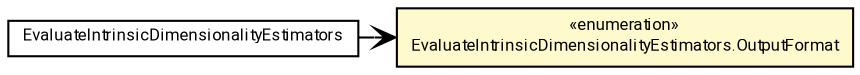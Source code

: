 #!/usr/local/bin/dot
#
# Class diagram 
# Generated by UMLGraph version R5_7_2-60-g0e99a6 (http://www.spinellis.gr/umlgraph/)
#

digraph G {
	graph [fontnames="svg"]
	edge [fontname="Roboto",fontsize=7,labelfontname="Roboto",labelfontsize=7,color="black"];
	node [fontname="Roboto",fontcolor="black",fontsize=8,shape=plaintext,margin=0,width=0,height=0];
	nodesep=0.15;
	ranksep=0.25;
	rankdir=LR;
	// de.lmu.ifi.dbs.elki.application.experiments.EvaluateIntrinsicDimensionalityEstimators
	c3973608 [label=<<table title="de.lmu.ifi.dbs.elki.application.experiments.EvaluateIntrinsicDimensionalityEstimators" border="0" cellborder="1" cellspacing="0" cellpadding="2" href="EvaluateIntrinsicDimensionalityEstimators.html" target="_parent">
		<tr><td><table border="0" cellspacing="0" cellpadding="1">
		<tr><td align="center" balign="center"> <font face="Roboto">EvaluateIntrinsicDimensionalityEstimators</font> </td></tr>
		</table></td></tr>
		</table>>, URL="EvaluateIntrinsicDimensionalityEstimators.html"];
	// de.lmu.ifi.dbs.elki.application.experiments.EvaluateIntrinsicDimensionalityEstimators.OutputFormat
	c3973609 [label=<<table title="de.lmu.ifi.dbs.elki.application.experiments.EvaluateIntrinsicDimensionalityEstimators.OutputFormat" border="0" cellborder="1" cellspacing="0" cellpadding="2" bgcolor="lemonChiffon" href="EvaluateIntrinsicDimensionalityEstimators.OutputFormat.html" target="_parent">
		<tr><td><table border="0" cellspacing="0" cellpadding="1">
		<tr><td align="center" balign="center"> &#171;enumeration&#187; </td></tr>
		<tr><td align="center" balign="center"> <font face="Roboto">EvaluateIntrinsicDimensionalityEstimators.OutputFormat</font> </td></tr>
		</table></td></tr>
		</table>>, URL="EvaluateIntrinsicDimensionalityEstimators.OutputFormat.html"];
	// de.lmu.ifi.dbs.elki.application.experiments.EvaluateIntrinsicDimensionalityEstimators navassoc de.lmu.ifi.dbs.elki.application.experiments.EvaluateIntrinsicDimensionalityEstimators.OutputFormat
	c3973608 -> c3973609 [arrowhead=open,weight=1];
}

